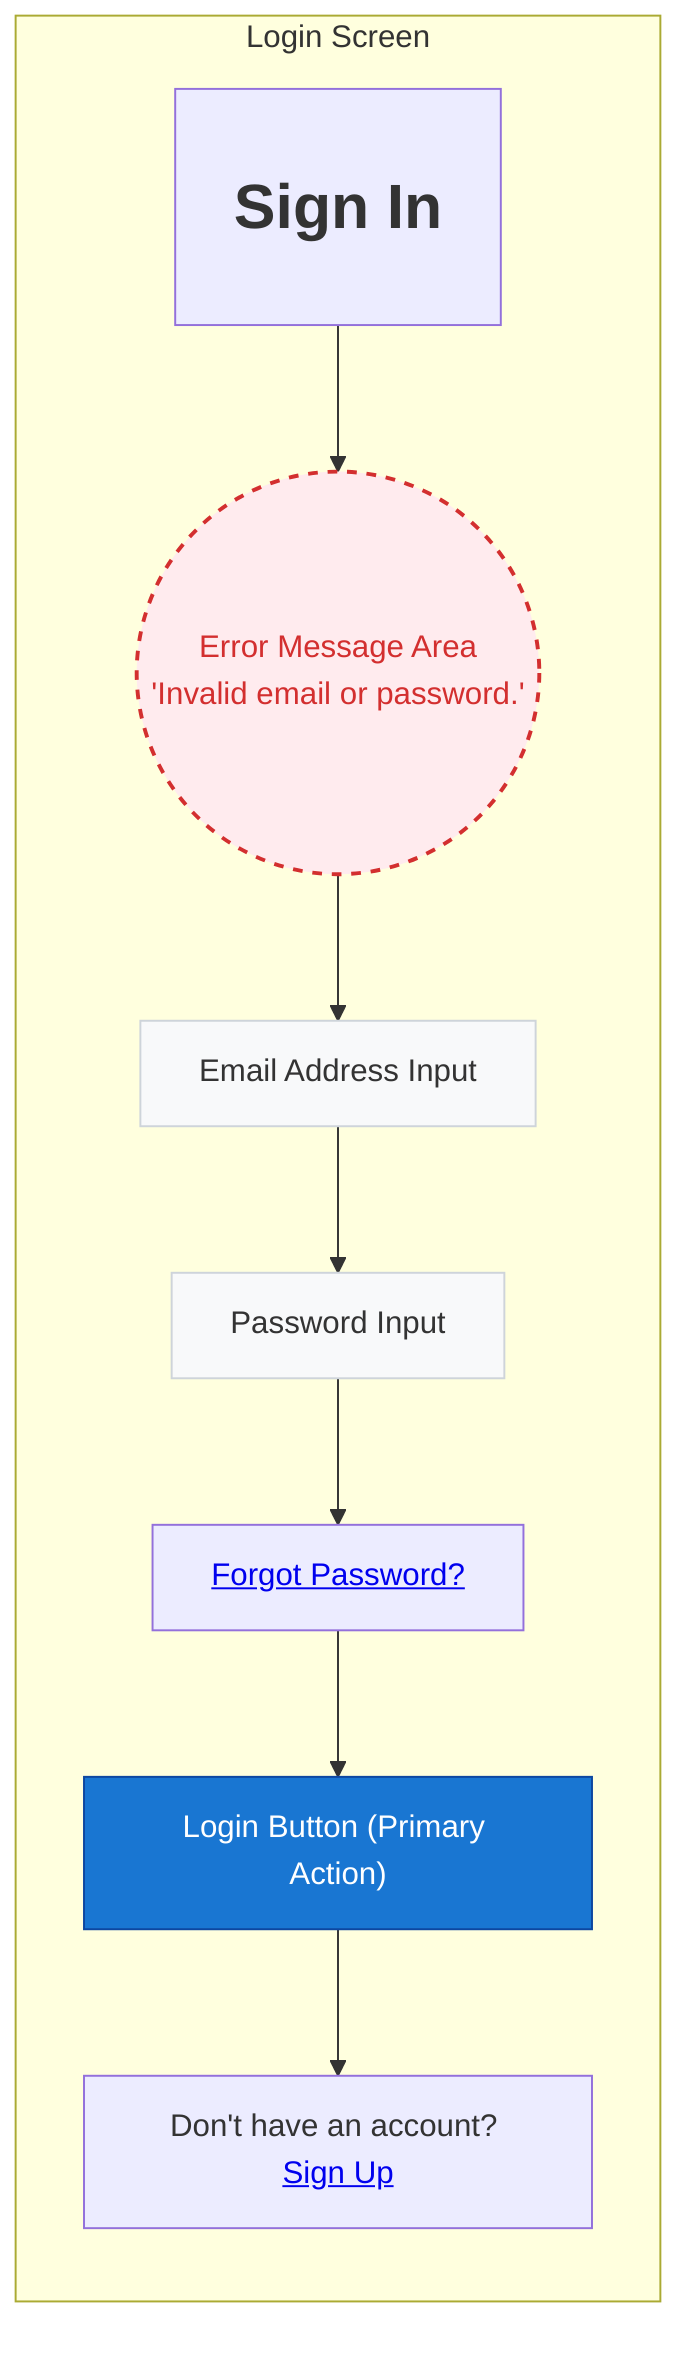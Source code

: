 flowchart TD
    subgraph Page ["Login Screen"]
        direction TB
        A["<h1>Sign In</h1>"]
        B["Email Address Input"]
        C["Password Input"]
        D["<a href='/forgot-password'>Forgot Password?</a>"]
        E["Login Button (Primary Action)"]
        F["Don't have an account? <a href='/register'>Sign Up</a>"]
        G((Error Message Area<br/>'Invalid email or password.'))

        A -- " " --> G
        G -- " " --> B
        B --> C
        C --> D
        D -- " " --> E
        E -- " " --> F
    end

    %% Styling
    classDef errorNode fill:#ffebee,stroke:#d32f2f,color:#d32f2f,stroke-width:2px,stroke-dasharray: 5 5
    classDef buttonNode fill:#1976D2,stroke:#0D47A1,color:white
    classDef inputNode fill:#f8f9fa,stroke:#ced4da

    class G errorNode
    class E buttonNode
    class B,C inputNode